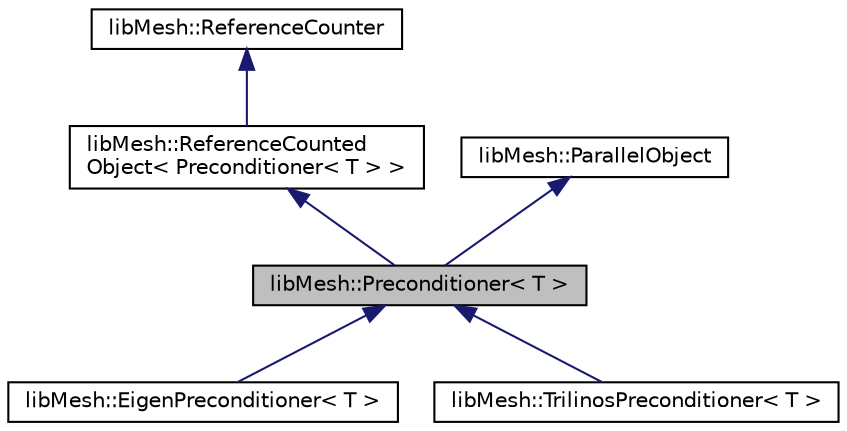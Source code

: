 digraph "libMesh::Preconditioner&lt; T &gt;"
{
 // INTERACTIVE_SVG=YES
  edge [fontname="Helvetica",fontsize="10",labelfontname="Helvetica",labelfontsize="10"];
  node [fontname="Helvetica",fontsize="10",shape=record];
  Node1 [label="libMesh::Preconditioner\< T \>",height=0.2,width=0.4,color="black", fillcolor="grey75", style="filled" fontcolor="black"];
  Node2 -> Node1 [dir="back",color="midnightblue",fontsize="10",style="solid",fontname="Helvetica"];
  Node2 [label="libMesh::ReferenceCounted\lObject\< Preconditioner\< T \> \>",height=0.2,width=0.4,color="black", fillcolor="white", style="filled",URL="$classlibMesh_1_1ReferenceCountedObject.html"];
  Node3 -> Node2 [dir="back",color="midnightblue",fontsize="10",style="solid",fontname="Helvetica"];
  Node3 [label="libMesh::ReferenceCounter",height=0.2,width=0.4,color="black", fillcolor="white", style="filled",URL="$classlibMesh_1_1ReferenceCounter.html",tooltip="This is the base class for enabling reference counting. "];
  Node4 -> Node1 [dir="back",color="midnightblue",fontsize="10",style="solid",fontname="Helvetica"];
  Node4 [label="libMesh::ParallelObject",height=0.2,width=0.4,color="black", fillcolor="white", style="filled",URL="$classlibMesh_1_1ParallelObject.html",tooltip="An object whose state is distributed along a set of processors. "];
  Node1 -> Node5 [dir="back",color="midnightblue",fontsize="10",style="solid",fontname="Helvetica"];
  Node5 [label="libMesh::EigenPreconditioner\< T \>",height=0.2,width=0.4,color="black", fillcolor="white", style="filled",URL="$classlibMesh_1_1EigenPreconditioner.html",tooltip="EigenPreconditioner 类提供了对 Eigen 库中预处理器集合的接口。 "];
  Node1 -> Node6 [dir="back",color="midnightblue",fontsize="10",style="solid",fontname="Helvetica"];
  Node6 [label="libMesh::TrilinosPreconditioner\< T \>",height=0.2,width=0.4,color="black", fillcolor="white", style="filled",URL="$classlibMesh_1_1TrilinosPreconditioner.html",tooltip="这个类提供了一个接口，用于使用Trilinos提供的预条件器套件。 所有重写的虚拟函数在preconditioner.h中有文档说明。 "];
}
